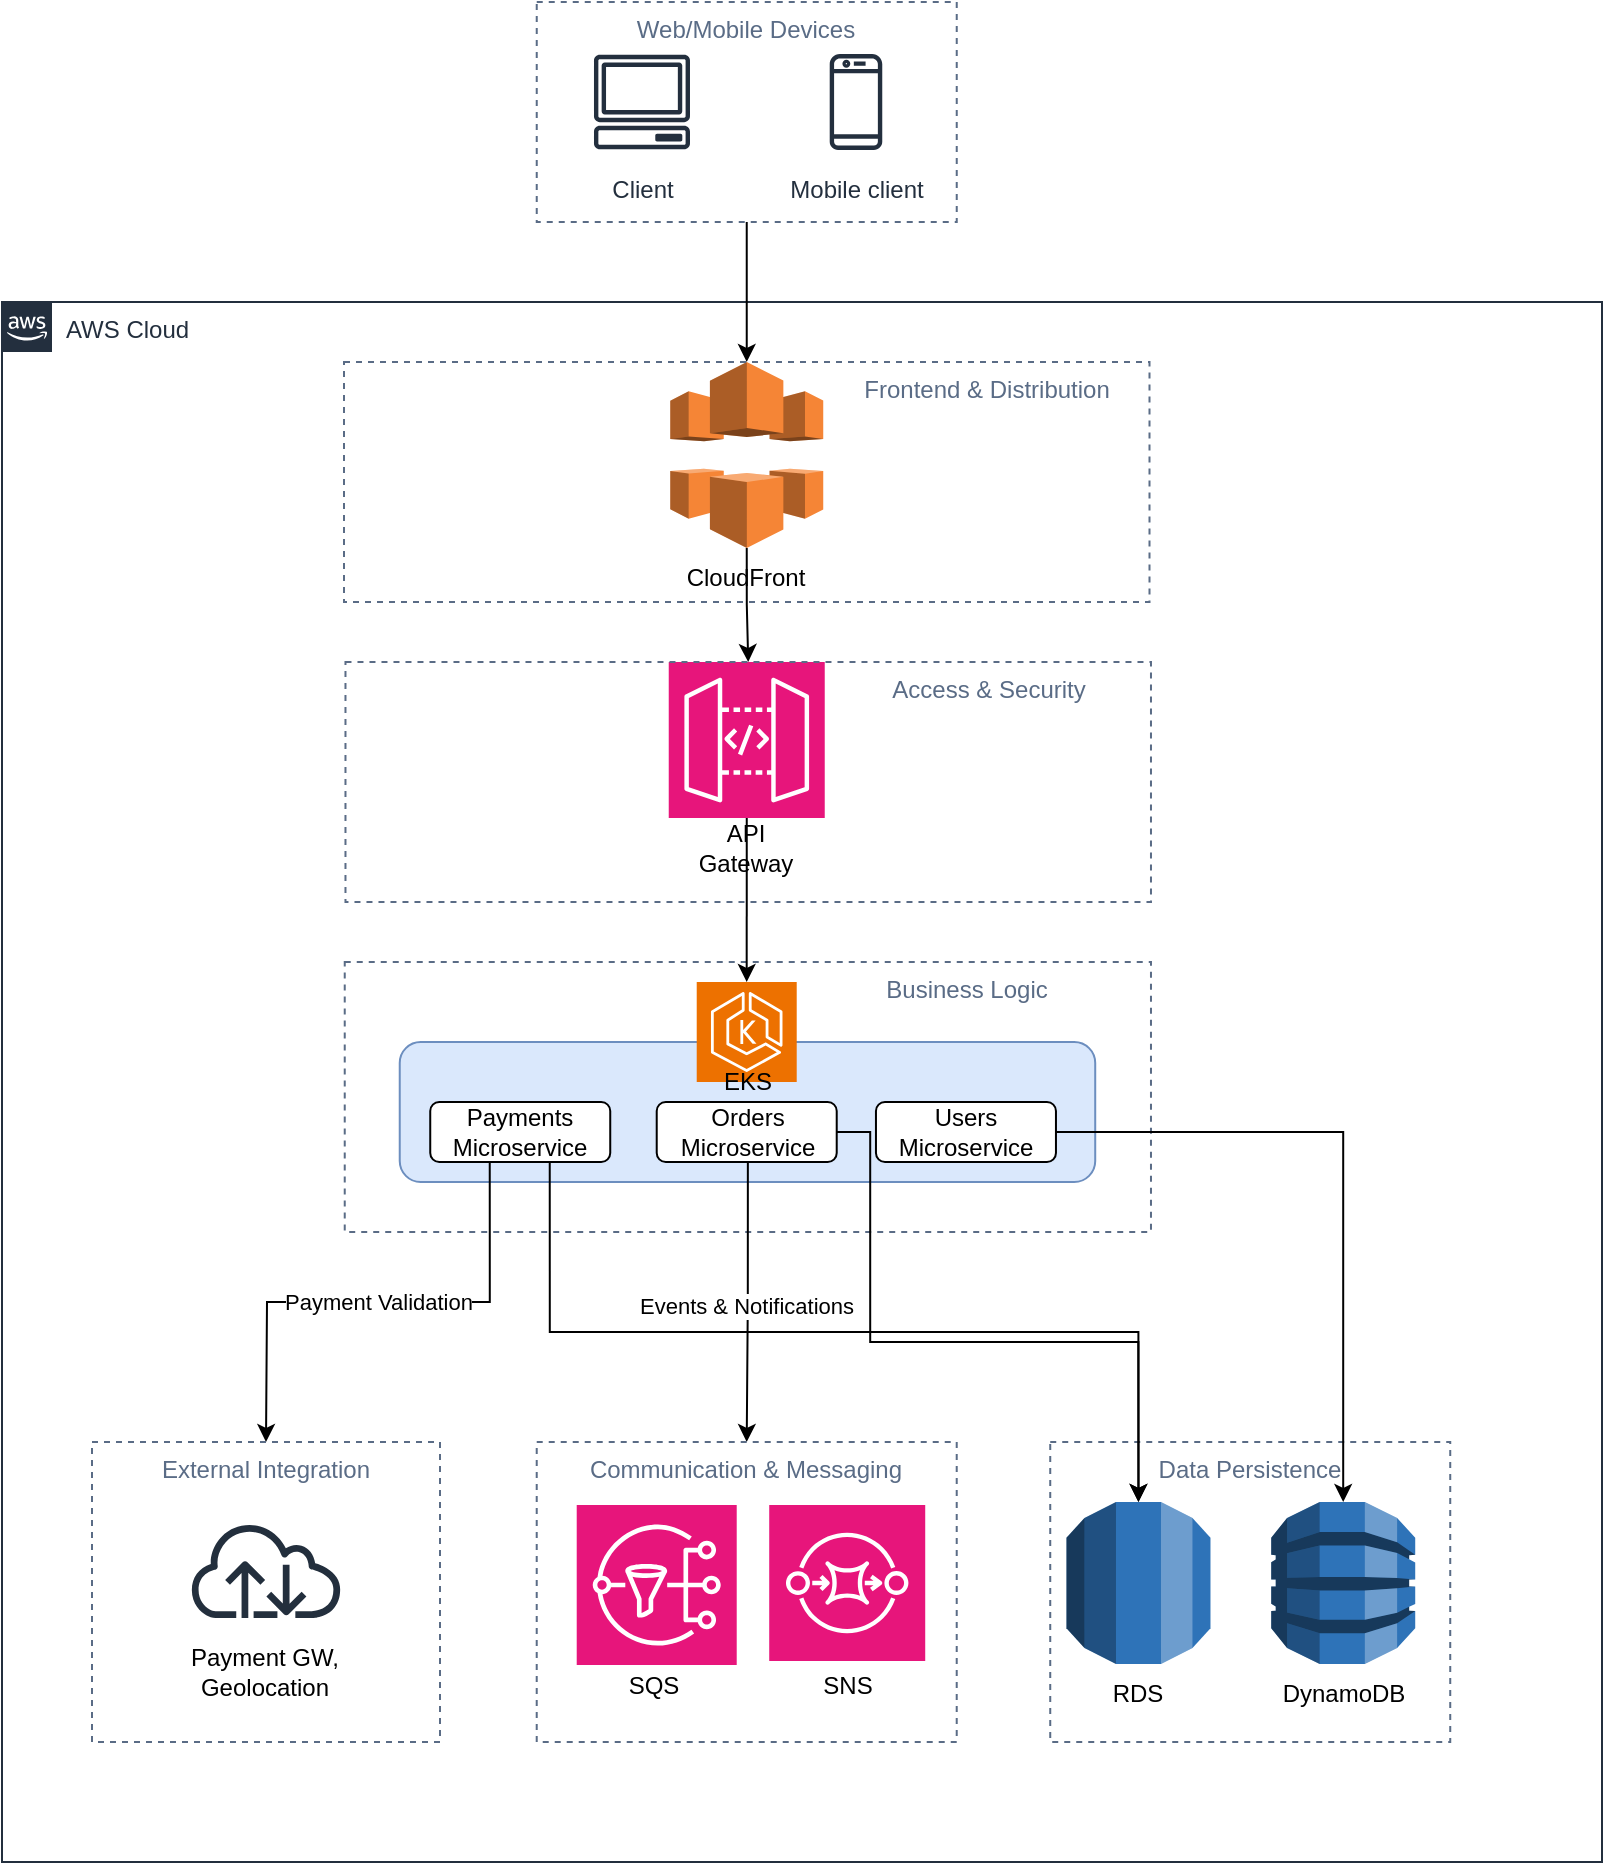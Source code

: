 <mxfile version="26.0.16">
  <diagram name="Page-1" id="LlwLpmhC3Z4wOmvL_w3a">
    <mxGraphModel dx="1434" dy="792" grid="1" gridSize="10" guides="1" tooltips="1" connect="1" arrows="1" fold="1" page="1" pageScale="1" pageWidth="850" pageHeight="1100" math="0" shadow="0">
      <root>
        <mxCell id="0" />
        <mxCell id="1" parent="0" />
        <mxCell id="47WDT-MqVb900wx9kY2Z-1" value="AWS Cloud" style="points=[[0,0],[0.25,0],[0.5,0],[0.75,0],[1,0],[1,0.25],[1,0.5],[1,0.75],[1,1],[0.75,1],[0.5,1],[0.25,1],[0,1],[0,0.75],[0,0.5],[0,0.25]];outlineConnect=0;gradientColor=none;html=1;whiteSpace=wrap;fontSize=12;fontStyle=0;container=1;pointerEvents=0;collapsible=0;recursiveResize=0;shape=mxgraph.aws4.group;grIcon=mxgraph.aws4.group_aws_cloud_alt;strokeColor=#232F3E;fillColor=none;verticalAlign=top;align=left;spacingLeft=30;fontColor=#232F3E;dashed=0;" vertex="1" parent="1">
          <mxGeometry x="40" y="250" width="800" height="780" as="geometry" />
        </mxCell>
        <mxCell id="47WDT-MqVb900wx9kY2Z-30" value="" style="rounded=1;whiteSpace=wrap;html=1;fillColor=#dae8fc;strokeColor=#6c8ebf;" vertex="1" parent="47WDT-MqVb900wx9kY2Z-1">
          <mxGeometry x="198.87" y="370" width="347.74" height="70" as="geometry" />
        </mxCell>
        <mxCell id="47WDT-MqVb900wx9kY2Z-20" style="edgeStyle=orthogonalEdgeStyle;rounded=0;orthogonalLoop=1;jettySize=auto;html=1;exitX=0.5;exitY=1;exitDx=0;exitDy=0;exitPerimeter=0;entryX=0.5;entryY=0;entryDx=0;entryDy=0;" edge="1" parent="47WDT-MqVb900wx9kY2Z-1" source="47WDT-MqVb900wx9kY2Z-2" target="47WDT-MqVb900wx9kY2Z-15">
          <mxGeometry relative="1" as="geometry" />
        </mxCell>
        <mxCell id="47WDT-MqVb900wx9kY2Z-2" value="" style="outlineConnect=0;dashed=0;verticalLabelPosition=bottom;verticalAlign=top;align=center;html=1;shape=mxgraph.aws3.cloudfront;fillColor=#F58536;gradientColor=none;" vertex="1" parent="47WDT-MqVb900wx9kY2Z-1">
          <mxGeometry x="334.12" y="30" width="76.5" height="93" as="geometry" />
        </mxCell>
        <mxCell id="47WDT-MqVb900wx9kY2Z-3" value="" style="sketch=0;points=[[0,0,0],[0.25,0,0],[0.5,0,0],[0.75,0,0],[1,0,0],[0,1,0],[0.25,1,0],[0.5,1,0],[0.75,1,0],[1,1,0],[0,0.25,0],[0,0.5,0],[0,0.75,0],[1,0.25,0],[1,0.5,0],[1,0.75,0]];outlineConnect=0;fontColor=#232F3E;fillColor=#E7157B;strokeColor=#ffffff;dashed=0;verticalLabelPosition=bottom;verticalAlign=top;align=center;html=1;fontSize=12;fontStyle=0;aspect=fixed;shape=mxgraph.aws4.resourceIcon;resIcon=mxgraph.aws4.api_gateway;" vertex="1" parent="47WDT-MqVb900wx9kY2Z-1">
          <mxGeometry x="333.37" y="180" width="78" height="78" as="geometry" />
        </mxCell>
        <mxCell id="47WDT-MqVb900wx9kY2Z-9" value="API Gateway" style="text;html=1;align=center;verticalAlign=middle;whiteSpace=wrap;rounded=0;" vertex="1" parent="47WDT-MqVb900wx9kY2Z-1">
          <mxGeometry x="342.37" y="258" width="60" height="30" as="geometry" />
        </mxCell>
        <mxCell id="47WDT-MqVb900wx9kY2Z-8" value="CloudFront" style="text;html=1;align=center;verticalAlign=middle;whiteSpace=wrap;rounded=0;" vertex="1" parent="47WDT-MqVb900wx9kY2Z-1">
          <mxGeometry x="342.37" y="123" width="60" height="30" as="geometry" />
        </mxCell>
        <mxCell id="47WDT-MqVb900wx9kY2Z-15" value="&amp;nbsp; &amp;nbsp;&lt;span style=&quot;white-space: pre;&quot;&gt;&#x9;&lt;/span&gt;&lt;span style=&quot;white-space: pre;&quot;&gt;&#x9;&lt;/span&gt;&lt;span style=&quot;white-space: pre;&quot;&gt;&#x9;&lt;/span&gt;&lt;span style=&quot;white-space: pre;&quot;&gt;&#x9;&lt;/span&gt;&lt;span style=&quot;white-space: pre;&quot;&gt;&#x9;&lt;span style=&quot;white-space: pre;&quot;&gt;&#x9;&lt;/span&gt;&lt;span style=&quot;white-space: pre;&quot;&gt;&#x9;&lt;/span&gt;&lt;span style=&quot;white-space: pre;&quot;&gt;&#x9;&lt;/span&gt;&lt;span style=&quot;white-space: pre;&quot;&gt;&#x9;&lt;/span&gt;Access &amp;amp; Security&lt;/span&gt;" style="fillColor=none;strokeColor=#5A6C86;dashed=1;verticalAlign=top;fontStyle=0;fontColor=#5A6C86;whiteSpace=wrap;html=1;" vertex="1" parent="47WDT-MqVb900wx9kY2Z-1">
          <mxGeometry x="171.74" y="180" width="402.75" height="120" as="geometry" />
        </mxCell>
        <mxCell id="47WDT-MqVb900wx9kY2Z-16" value="&lt;span style=&quot;white-space: pre;&quot;&gt;&#x9;&lt;/span&gt;&lt;span style=&quot;white-space: pre;&quot;&gt;&#x9;&lt;/span&gt;&lt;span style=&quot;white-space: pre;&quot;&gt;&#x9;&lt;/span&gt;&lt;span style=&quot;white-space: pre;&quot;&gt;&#x9;&lt;/span&gt;&lt;span style=&quot;white-space: pre;&quot;&gt;&#x9;&lt;/span&gt;&lt;span style=&quot;white-space: pre;&quot;&gt;&#x9;&lt;/span&gt;&lt;span style=&quot;white-space: pre;&quot;&gt;&#x9;&lt;/span&gt;&lt;span style=&quot;white-space: pre;&quot;&gt;&#x9;&lt;/span&gt;&amp;nbsp; Business Logic&lt;div&gt;&lt;br&gt;&lt;/div&gt;" style="fillColor=none;strokeColor=#5A6C86;dashed=1;verticalAlign=top;fontStyle=0;fontColor=#5A6C86;whiteSpace=wrap;html=1;" vertex="1" parent="47WDT-MqVb900wx9kY2Z-1">
          <mxGeometry x="171.37" y="330" width="403.12" height="135" as="geometry" />
        </mxCell>
        <mxCell id="47WDT-MqVb900wx9kY2Z-21" value="&amp;nbsp; &amp;nbsp;&lt;span style=&quot;white-space: pre;&quot;&gt;&#x9;&lt;/span&gt;&lt;span style=&quot;white-space: pre;&quot;&gt;&#x9;&lt;/span&gt;&lt;span style=&quot;white-space: pre;&quot;&gt;&#x9;&lt;/span&gt;&lt;span style=&quot;white-space: pre;&quot;&gt;&#x9;&lt;/span&gt;&lt;span style=&quot;white-space: pre;&quot;&gt;&#x9;&lt;span style=&quot;white-space: pre;&quot;&gt;&#x9;&lt;/span&gt;&lt;span style=&quot;white-space: pre;&quot;&gt;&#x9;&lt;/span&gt;&lt;span style=&quot;white-space: pre;&quot;&gt;&#x9;&lt;/span&gt;&lt;span style=&quot;white-space: pre;&quot;&gt;&#x9;&lt;/span&gt;Frontend &amp;amp; &lt;/span&gt;Distribution" style="fillColor=none;strokeColor=#5A6C86;dashed=1;verticalAlign=top;fontStyle=0;fontColor=#5A6C86;whiteSpace=wrap;html=1;" vertex="1" parent="47WDT-MqVb900wx9kY2Z-1">
          <mxGeometry x="171" y="30" width="402.75" height="120" as="geometry" />
        </mxCell>
        <mxCell id="47WDT-MqVb900wx9kY2Z-24" value="&lt;span style=&quot;white-space: pre;&quot;&gt;Data P&lt;/span&gt;ersistence" style="fillColor=none;strokeColor=#5A6C86;dashed=1;verticalAlign=top;fontStyle=0;fontColor=#5A6C86;whiteSpace=wrap;html=1;" vertex="1" parent="47WDT-MqVb900wx9kY2Z-1">
          <mxGeometry x="524.12" y="570" width="200" height="150" as="geometry" />
        </mxCell>
        <mxCell id="47WDT-MqVb900wx9kY2Z-25" value="" style="outlineConnect=0;dashed=0;verticalLabelPosition=bottom;verticalAlign=top;align=center;html=1;shape=mxgraph.aws3.dynamo_db;fillColor=#2E73B8;gradientColor=none;" vertex="1" parent="47WDT-MqVb900wx9kY2Z-1">
          <mxGeometry x="634.61" y="600" width="72" height="81" as="geometry" />
        </mxCell>
        <mxCell id="47WDT-MqVb900wx9kY2Z-26" value="" style="outlineConnect=0;dashed=0;verticalLabelPosition=bottom;verticalAlign=top;align=center;html=1;shape=mxgraph.aws3.rds;fillColor=#2E73B8;gradientColor=none;" vertex="1" parent="47WDT-MqVb900wx9kY2Z-1">
          <mxGeometry x="532.24" y="600" width="72" height="81" as="geometry" />
        </mxCell>
        <mxCell id="47WDT-MqVb900wx9kY2Z-27" value="RDS&lt;span style=&quot;color: rgba(0, 0, 0, 0); font-family: monospace; font-size: 0px; text-align: start; text-wrap-mode: nowrap;&quot;&gt;%3CmxGraphModel%3E%3Croot%3E%3CmxCell%20id%3D%220%22%2F%3E%3CmxCell%20id%3D%221%22%20parent%3D%220%22%2F%3E%3CmxCell%20id%3D%222%22%20value%3D%22%26amp%3Bnbsp%3B%20%26amp%3Bnbsp%3B%26lt%3Bspan%20style%3D%26quot%3Bwhite-space%3A%20pre%3B%26quot%3B%26gt%3B%26%239%3B%26lt%3B%2Fspan%26gt%3B%26lt%3Bspan%20style%3D%26quot%3Bwhite-space%3A%20pre%3B%26quot%3B%26gt%3B%26%239%3B%26lt%3B%2Fspan%26gt%3B%26lt%3Bspan%20style%3D%26quot%3Bwhite-space%3A%20pre%3B%26quot%3B%26gt%3B%26%239%3B%26lt%3B%2Fspan%26gt%3B%26lt%3Bspan%20style%3D%26quot%3Bwhite-space%3A%20pre%3B%26quot%3B%26gt%3B%26%239%3B%26lt%3B%2Fspan%26gt%3B%26lt%3Bspan%20style%3D%26quot%3Bwhite-space%3A%20pre%3B%26quot%3B%26gt%3B%26%239%3B%26lt%3Bspan%20style%3D%26quot%3Bwhite-space%3A%20pre%3B%26quot%3B%26gt%3B%26%239%3B%26lt%3B%2Fspan%26gt%3B%26lt%3Bspan%20style%3D%26quot%3Bwhite-space%3A%20pre%3B%26quot%3B%26gt%3B%26%239%3B%26lt%3B%2Fspan%26gt%3B%26lt%3Bspan%20style%3D%26quot%3Bwhite-space%3A%20pre%3B%26quot%3B%26gt%3B%26%239%3B%26lt%3B%2Fspan%26gt%3B%26lt%3Bspan%20style%3D%26quot%3Bwhite-space%3A%20pre%3B%26quot%3B%26gt%3B%26%239%3B%26lt%3B%2Fspan%26gt%3BAccess%20%26amp%3Bamp%3B%20Security%26lt%3B%2Fspan%26gt%3B%22%20style%3D%22fillColor%3Dnone%3BstrokeColor%3D%235A6C86%3Bdashed%3D1%3BverticalAlign%3Dtop%3BfontStyle%3D0%3BfontColor%3D%235A6C86%3BwhiteSpace%3Dwrap%3Bhtml%3D1%3B%22%20vertex%3D%221%22%20parent%3D%221%22%3E%3CmxGeometry%20x%3D%22197.25%22%20y%3D%22420%22%20width%3D%22402.75%22%20height%3D%22120%22%20as%3D%22geometry%22%2F%3E%3C%2FmxCell%3E%3C%2Froot%3E%3C%2FmxGraphModel%3E&lt;/span&gt;" style="text;html=1;align=center;verticalAlign=middle;whiteSpace=wrap;rounded=0;" vertex="1" parent="47WDT-MqVb900wx9kY2Z-1">
          <mxGeometry x="538.24" y="681" width="60" height="30" as="geometry" />
        </mxCell>
        <mxCell id="47WDT-MqVb900wx9kY2Z-28" value="DynamoDB" style="text;html=1;align=center;verticalAlign=middle;whiteSpace=wrap;rounded=0;" vertex="1" parent="47WDT-MqVb900wx9kY2Z-1">
          <mxGeometry x="640.61" y="681" width="60" height="30" as="geometry" />
        </mxCell>
        <mxCell id="47WDT-MqVb900wx9kY2Z-29" value="" style="sketch=0;points=[[0,0,0],[0.25,0,0],[0.5,0,0],[0.75,0,0],[1,0,0],[0,1,0],[0.25,1,0],[0.5,1,0],[0.75,1,0],[1,1,0],[0,0.25,0],[0,0.5,0],[0,0.75,0],[1,0.25,0],[1,0.5,0],[1,0.75,0]];outlineConnect=0;fontColor=#232F3E;fillColor=#ED7100;strokeColor=#ffffff;dashed=0;verticalLabelPosition=bottom;verticalAlign=top;align=center;html=1;fontSize=12;fontStyle=0;aspect=fixed;shape=mxgraph.aws4.resourceIcon;resIcon=mxgraph.aws4.eks;" vertex="1" parent="47WDT-MqVb900wx9kY2Z-1">
          <mxGeometry x="347.36" y="340" width="50" height="50" as="geometry" />
        </mxCell>
        <mxCell id="47WDT-MqVb900wx9kY2Z-31" value="" style="rounded=1;whiteSpace=wrap;html=1;" vertex="1" parent="47WDT-MqVb900wx9kY2Z-1">
          <mxGeometry x="327.36" y="400" width="90" height="30" as="geometry" />
        </mxCell>
        <mxCell id="47WDT-MqVb900wx9kY2Z-34" value="" style="rounded=1;whiteSpace=wrap;html=1;" vertex="1" parent="47WDT-MqVb900wx9kY2Z-1">
          <mxGeometry x="214.12" y="400" width="90" height="30" as="geometry" />
        </mxCell>
        <mxCell id="47WDT-MqVb900wx9kY2Z-76" style="edgeStyle=orthogonalEdgeStyle;rounded=0;orthogonalLoop=1;jettySize=auto;html=1;exitX=0.25;exitY=1;exitDx=0;exitDy=0;entryX=0.5;entryY=0;entryDx=0;entryDy=0;" edge="1" parent="47WDT-MqVb900wx9kY2Z-1" source="47WDT-MqVb900wx9kY2Z-33">
          <mxGeometry relative="1" as="geometry">
            <mxPoint x="132" y="570" as="targetPoint" />
          </mxGeometry>
        </mxCell>
        <mxCell id="47WDT-MqVb900wx9kY2Z-77" value="Payment Validation" style="edgeLabel;html=1;align=center;verticalAlign=middle;resizable=0;points=[];" vertex="1" connectable="0" parent="47WDT-MqVb900wx9kY2Z-76">
          <mxGeometry x="0.004" relative="1" as="geometry">
            <mxPoint as="offset" />
          </mxGeometry>
        </mxCell>
        <mxCell id="47WDT-MqVb900wx9kY2Z-33" value="Payments Microservice" style="text;html=1;align=center;verticalAlign=middle;whiteSpace=wrap;rounded=0;" vertex="1" parent="47WDT-MqVb900wx9kY2Z-1">
          <mxGeometry x="228.87" y="400" width="60" height="30" as="geometry" />
        </mxCell>
        <mxCell id="47WDT-MqVb900wx9kY2Z-80" style="edgeStyle=orthogonalEdgeStyle;rounded=0;orthogonalLoop=1;jettySize=auto;html=1;exitX=0.5;exitY=1;exitDx=0;exitDy=0;entryX=0.5;entryY=0;entryDx=0;entryDy=0;" edge="1" parent="47WDT-MqVb900wx9kY2Z-1" source="47WDT-MqVb900wx9kY2Z-35" target="47WDT-MqVb900wx9kY2Z-58">
          <mxGeometry relative="1" as="geometry" />
        </mxCell>
        <mxCell id="47WDT-MqVb900wx9kY2Z-81" value="Events &amp;amp; Notifications" style="edgeLabel;html=1;align=center;verticalAlign=middle;resizable=0;points=[];" vertex="1" connectable="0" parent="47WDT-MqVb900wx9kY2Z-80">
          <mxGeometry x="0.033" y="-1" relative="1" as="geometry">
            <mxPoint as="offset" />
          </mxGeometry>
        </mxCell>
        <mxCell id="47WDT-MqVb900wx9kY2Z-35" value="Orders Microservice" style="text;html=1;align=center;verticalAlign=middle;whiteSpace=wrap;rounded=0;" vertex="1" parent="47WDT-MqVb900wx9kY2Z-1">
          <mxGeometry x="342.93" y="400" width="60" height="30" as="geometry" />
        </mxCell>
        <mxCell id="47WDT-MqVb900wx9kY2Z-69" style="edgeStyle=orthogonalEdgeStyle;rounded=0;orthogonalLoop=1;jettySize=auto;html=1;exitX=1;exitY=0.5;exitDx=0;exitDy=0;" edge="1" parent="47WDT-MqVb900wx9kY2Z-1" source="47WDT-MqVb900wx9kY2Z-36" target="47WDT-MqVb900wx9kY2Z-25">
          <mxGeometry relative="1" as="geometry" />
        </mxCell>
        <mxCell id="47WDT-MqVb900wx9kY2Z-36" value="" style="rounded=1;whiteSpace=wrap;html=1;" vertex="1" parent="47WDT-MqVb900wx9kY2Z-1">
          <mxGeometry x="436.98" y="400" width="90" height="30" as="geometry" />
        </mxCell>
        <mxCell id="47WDT-MqVb900wx9kY2Z-37" value="Users Microservice" style="text;html=1;align=center;verticalAlign=middle;whiteSpace=wrap;rounded=0;" vertex="1" parent="47WDT-MqVb900wx9kY2Z-1">
          <mxGeometry x="451.98" y="400" width="60" height="30" as="geometry" />
        </mxCell>
        <mxCell id="47WDT-MqVb900wx9kY2Z-43" value="EKS" style="text;html=1;align=center;verticalAlign=middle;whiteSpace=wrap;rounded=0;" vertex="1" parent="47WDT-MqVb900wx9kY2Z-1">
          <mxGeometry x="342.93" y="380" width="60" height="20" as="geometry" />
        </mxCell>
        <mxCell id="47WDT-MqVb900wx9kY2Z-47" value="" style="sketch=0;points=[[0,0,0],[0.25,0,0],[0.5,0,0],[0.75,0,0],[1,0,0],[0,1,0],[0.25,1,0],[0.5,1,0],[0.75,1,0],[1,1,0],[0,0.25,0],[0,0.5,0],[0,0.75,0],[1,0.25,0],[1,0.5,0],[1,0.75,0]];outlineConnect=0;fontColor=#232F3E;fillColor=#E7157B;strokeColor=#ffffff;dashed=0;verticalLabelPosition=bottom;verticalAlign=top;align=center;html=1;fontSize=12;fontStyle=0;aspect=fixed;shape=mxgraph.aws4.resourceIcon;resIcon=mxgraph.aws4.sns;" vertex="1" parent="47WDT-MqVb900wx9kY2Z-1">
          <mxGeometry x="287.36" y="601.5" width="80" height="80" as="geometry" />
        </mxCell>
        <mxCell id="47WDT-MqVb900wx9kY2Z-50" value="" style="sketch=0;points=[[0,0,0],[0.25,0,0],[0.5,0,0],[0.75,0,0],[1,0,0],[0,1,0],[0.25,1,0],[0.5,1,0],[0.75,1,0],[1,1,0],[0,0.25,0],[0,0.5,0],[0,0.75,0],[1,0.25,0],[1,0.5,0],[1,0.75,0]];outlineConnect=0;fontColor=#232F3E;fillColor=#E7157B;strokeColor=#ffffff;dashed=0;verticalLabelPosition=bottom;verticalAlign=top;align=center;html=1;fontSize=12;fontStyle=0;aspect=fixed;shape=mxgraph.aws4.resourceIcon;resIcon=mxgraph.aws4.sqs;" vertex="1" parent="47WDT-MqVb900wx9kY2Z-1">
          <mxGeometry x="383.61" y="601.5" width="78" height="78" as="geometry" />
        </mxCell>
        <mxCell id="47WDT-MqVb900wx9kY2Z-51" value="SQS" style="text;html=1;align=center;verticalAlign=middle;whiteSpace=wrap;rounded=0;" vertex="1" parent="47WDT-MqVb900wx9kY2Z-1">
          <mxGeometry x="296.36" y="676.5" width="60" height="30" as="geometry" />
        </mxCell>
        <mxCell id="47WDT-MqVb900wx9kY2Z-53" value="SN&lt;span style=&quot;background-color: transparent; color: light-dark(rgb(0, 0, 0), rgb(255, 255, 255));&quot;&gt;S&lt;/span&gt;" style="text;html=1;align=center;verticalAlign=middle;whiteSpace=wrap;rounded=0;" vertex="1" parent="47WDT-MqVb900wx9kY2Z-1">
          <mxGeometry x="392.61" y="676.5" width="60" height="30" as="geometry" />
        </mxCell>
        <mxCell id="47WDT-MqVb900wx9kY2Z-58" value="&lt;span style=&quot;white-space: pre;&quot;&gt;Communication &amp;amp; Messaging&lt;/span&gt;" style="fillColor=none;strokeColor=#5A6C86;dashed=1;verticalAlign=top;fontStyle=0;fontColor=#5A6C86;whiteSpace=wrap;html=1;" vertex="1" parent="47WDT-MqVb900wx9kY2Z-1">
          <mxGeometry x="267.36" y="570" width="210" height="150" as="geometry" />
        </mxCell>
        <mxCell id="47WDT-MqVb900wx9kY2Z-65" style="edgeStyle=orthogonalEdgeStyle;rounded=0;orthogonalLoop=1;jettySize=auto;html=1;exitX=0.75;exitY=1;exitDx=0;exitDy=0;entryX=0.5;entryY=0;entryDx=0;entryDy=0;entryPerimeter=0;" edge="1" parent="47WDT-MqVb900wx9kY2Z-1" source="47WDT-MqVb900wx9kY2Z-33" target="47WDT-MqVb900wx9kY2Z-26">
          <mxGeometry relative="1" as="geometry" />
        </mxCell>
        <mxCell id="47WDT-MqVb900wx9kY2Z-66" value="" style="sketch=0;outlineConnect=0;fontColor=#232F3E;gradientColor=none;fillColor=#232F3D;strokeColor=none;dashed=0;verticalLabelPosition=bottom;verticalAlign=top;align=center;html=1;fontSize=12;fontStyle=0;aspect=fixed;pointerEvents=1;shape=mxgraph.aws4.internet;" vertex="1" parent="47WDT-MqVb900wx9kY2Z-1">
          <mxGeometry x="93" y="610" width="78" height="48" as="geometry" />
        </mxCell>
        <mxCell id="47WDT-MqVb900wx9kY2Z-75" value="&lt;span style=&quot;white-space: pre;&quot;&gt;External Integration&lt;/span&gt;" style="fillColor=none;strokeColor=#5A6C86;dashed=1;verticalAlign=top;fontStyle=0;fontColor=#5A6C86;whiteSpace=wrap;html=1;" vertex="1" parent="47WDT-MqVb900wx9kY2Z-1">
          <mxGeometry x="45" y="570" width="174" height="150" as="geometry" />
        </mxCell>
        <mxCell id="47WDT-MqVb900wx9kY2Z-82" value="Payment GW, Geolocation" style="text;html=1;align=center;verticalAlign=middle;whiteSpace=wrap;rounded=0;" vertex="1" parent="47WDT-MqVb900wx9kY2Z-1">
          <mxGeometry x="93" y="670" width="77" height="30" as="geometry" />
        </mxCell>
        <mxCell id="47WDT-MqVb900wx9kY2Z-85" style="edgeStyle=orthogonalEdgeStyle;rounded=0;orthogonalLoop=1;jettySize=auto;html=1;exitX=1;exitY=0.5;exitDx=0;exitDy=0;entryX=0.5;entryY=0;entryDx=0;entryDy=0;entryPerimeter=0;" edge="1" parent="47WDT-MqVb900wx9kY2Z-1" source="47WDT-MqVb900wx9kY2Z-31" target="47WDT-MqVb900wx9kY2Z-26">
          <mxGeometry relative="1" as="geometry">
            <Array as="points">
              <mxPoint x="434.12" y="415" />
              <mxPoint x="434.12" y="520" />
              <mxPoint x="568.12" y="520" />
            </Array>
          </mxGeometry>
        </mxCell>
        <mxCell id="47WDT-MqVb900wx9kY2Z-88" style="edgeStyle=orthogonalEdgeStyle;rounded=0;orthogonalLoop=1;jettySize=auto;html=1;exitX=0.5;exitY=1;exitDx=0;exitDy=0;exitPerimeter=0;entryX=0.5;entryY=0;entryDx=0;entryDy=0;entryPerimeter=0;" edge="1" parent="47WDT-MqVb900wx9kY2Z-1" source="47WDT-MqVb900wx9kY2Z-3" target="47WDT-MqVb900wx9kY2Z-29">
          <mxGeometry relative="1" as="geometry" />
        </mxCell>
        <mxCell id="47WDT-MqVb900wx9kY2Z-18" value="Client" style="sketch=0;outlineConnect=0;fontColor=#232F3E;gradientColor=none;strokeColor=#232F3E;fillColor=#ffffff;dashed=0;verticalLabelPosition=bottom;verticalAlign=top;align=center;html=1;fontSize=12;fontStyle=0;aspect=fixed;shape=mxgraph.aws4.resourceIcon;resIcon=mxgraph.aws4.client;" vertex="1" parent="1">
          <mxGeometry x="329.99" y="120" width="60" height="60" as="geometry" />
        </mxCell>
        <mxCell id="47WDT-MqVb900wx9kY2Z-19" value="Mobile client" style="sketch=0;outlineConnect=0;fontColor=#232F3E;gradientColor=none;strokeColor=#232F3E;fillColor=#ffffff;dashed=0;verticalLabelPosition=bottom;verticalAlign=top;align=center;html=1;fontSize=12;fontStyle=0;aspect=fixed;shape=mxgraph.aws4.resourceIcon;resIcon=mxgraph.aws4.mobile_client;" vertex="1" parent="1">
          <mxGeometry x="436.99" y="120" width="60" height="60" as="geometry" />
        </mxCell>
        <mxCell id="47WDT-MqVb900wx9kY2Z-83" style="edgeStyle=orthogonalEdgeStyle;rounded=0;orthogonalLoop=1;jettySize=auto;html=1;exitX=0.5;exitY=1;exitDx=0;exitDy=0;entryX=0.5;entryY=0;entryDx=0;entryDy=0;" edge="1" parent="1" source="47WDT-MqVb900wx9kY2Z-23" target="47WDT-MqVb900wx9kY2Z-21">
          <mxGeometry relative="1" as="geometry" />
        </mxCell>
        <mxCell id="47WDT-MqVb900wx9kY2Z-23" value="&lt;span style=&quot;white-space: pre;&quot;&gt;W&lt;/span&gt;eb/Mobile Devices" style="fillColor=none;strokeColor=#5A6C86;dashed=1;verticalAlign=top;fontStyle=0;fontColor=#5A6C86;whiteSpace=wrap;html=1;" vertex="1" parent="1">
          <mxGeometry x="307.37" y="100" width="210" height="110" as="geometry" />
        </mxCell>
      </root>
    </mxGraphModel>
  </diagram>
</mxfile>
